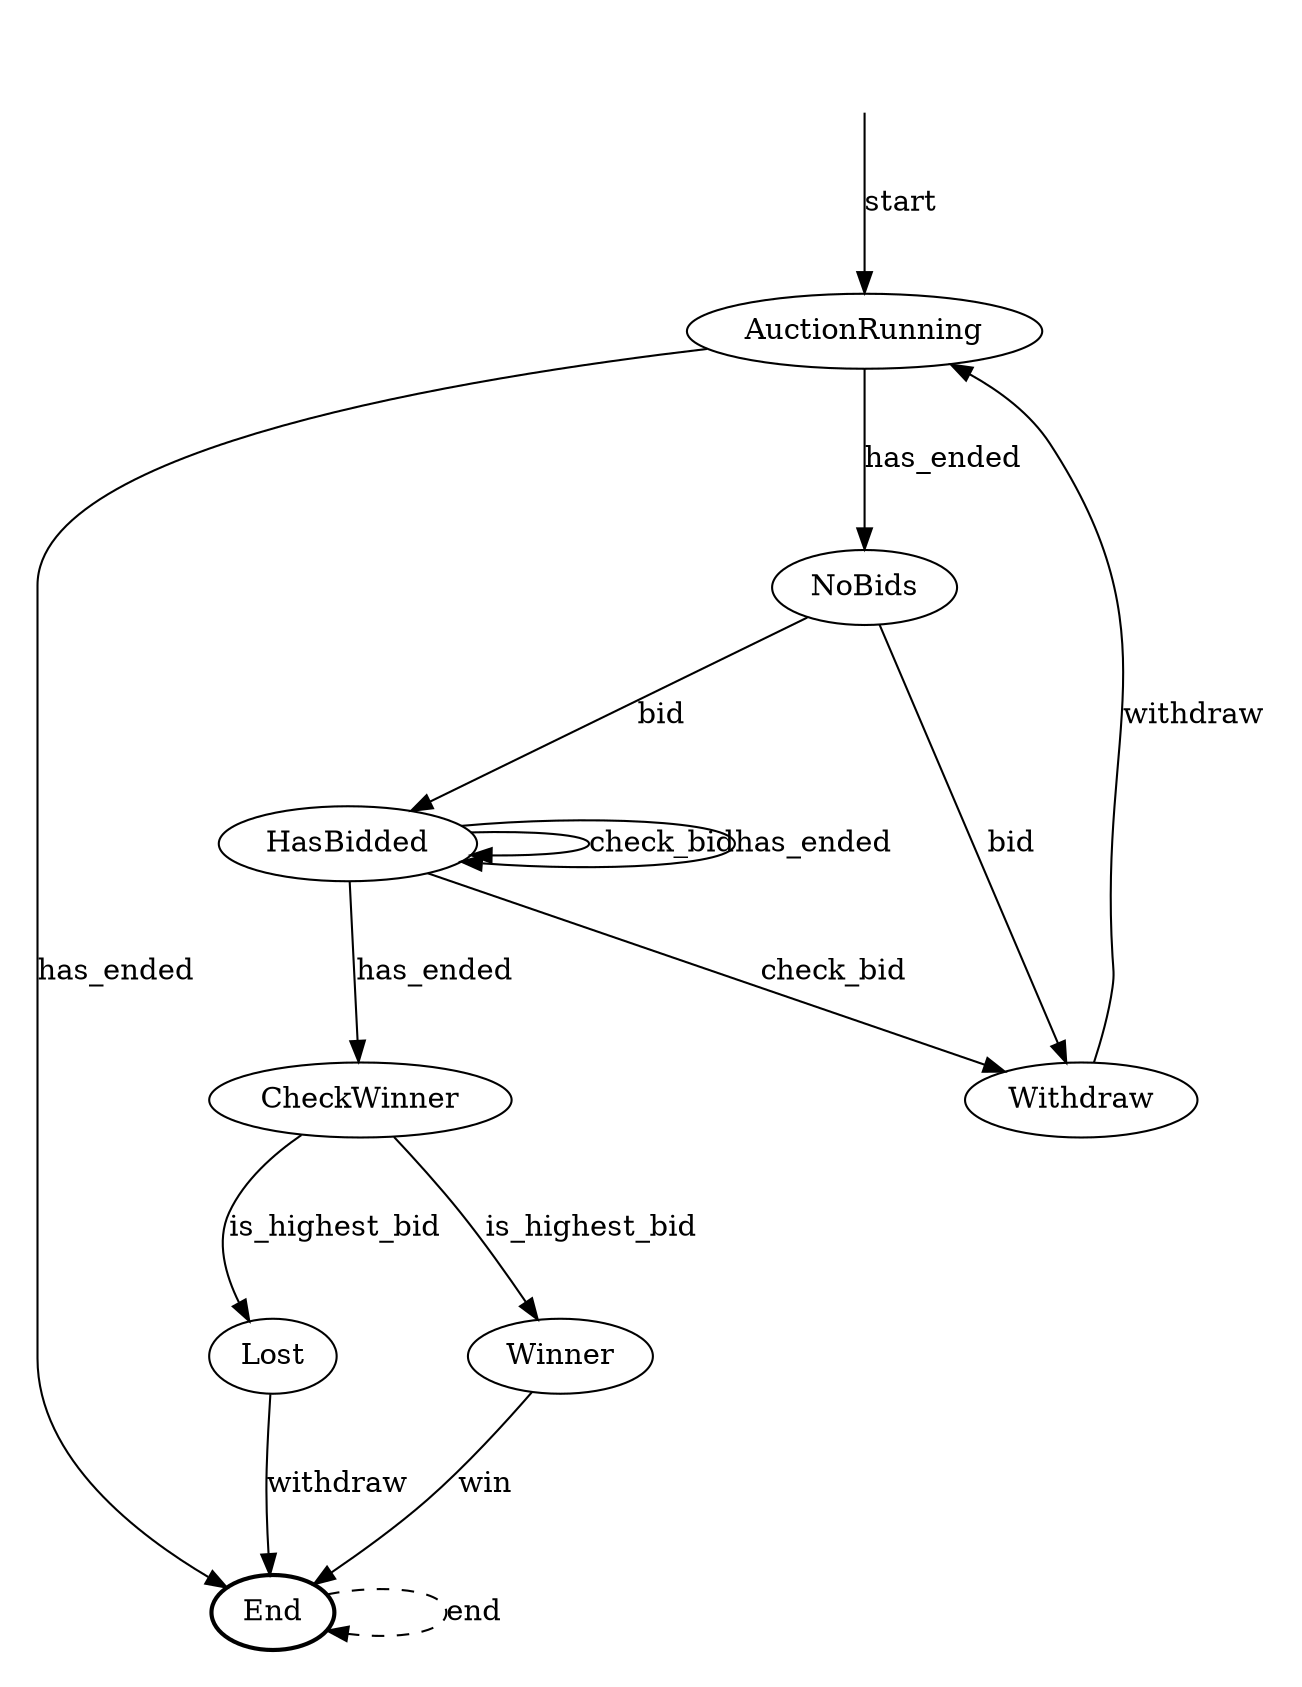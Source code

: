 digraph Automata {
graph [pad="0.25", nodesep="0.75", ranksep="1"];	_initial_0 [label="", shape="plaintext"];
	_initial_0 -> AuctionRunning [label="start"];
	End [style="bold"];
	End -> End [label="end", style=dashed];
	NoBids -> Withdraw [label=bid];
	NoBids -> HasBidded [label=bid];
	CheckWinner -> Lost [label=is_highest_bid];
	CheckWinner -> Winner [label=is_highest_bid];
	Withdraw -> AuctionRunning [label=withdraw];
	Winner -> End [label=win];
	HasBidded -> Withdraw [label=check_bid];
	HasBidded -> HasBidded [label=check_bid];
	HasBidded -> CheckWinner [label=has_ended];
	HasBidded -> HasBidded [label=has_ended];
	Lost -> End [label=withdraw];
	AuctionRunning -> End [label=has_ended];
	AuctionRunning -> NoBids [label=has_ended];
}
